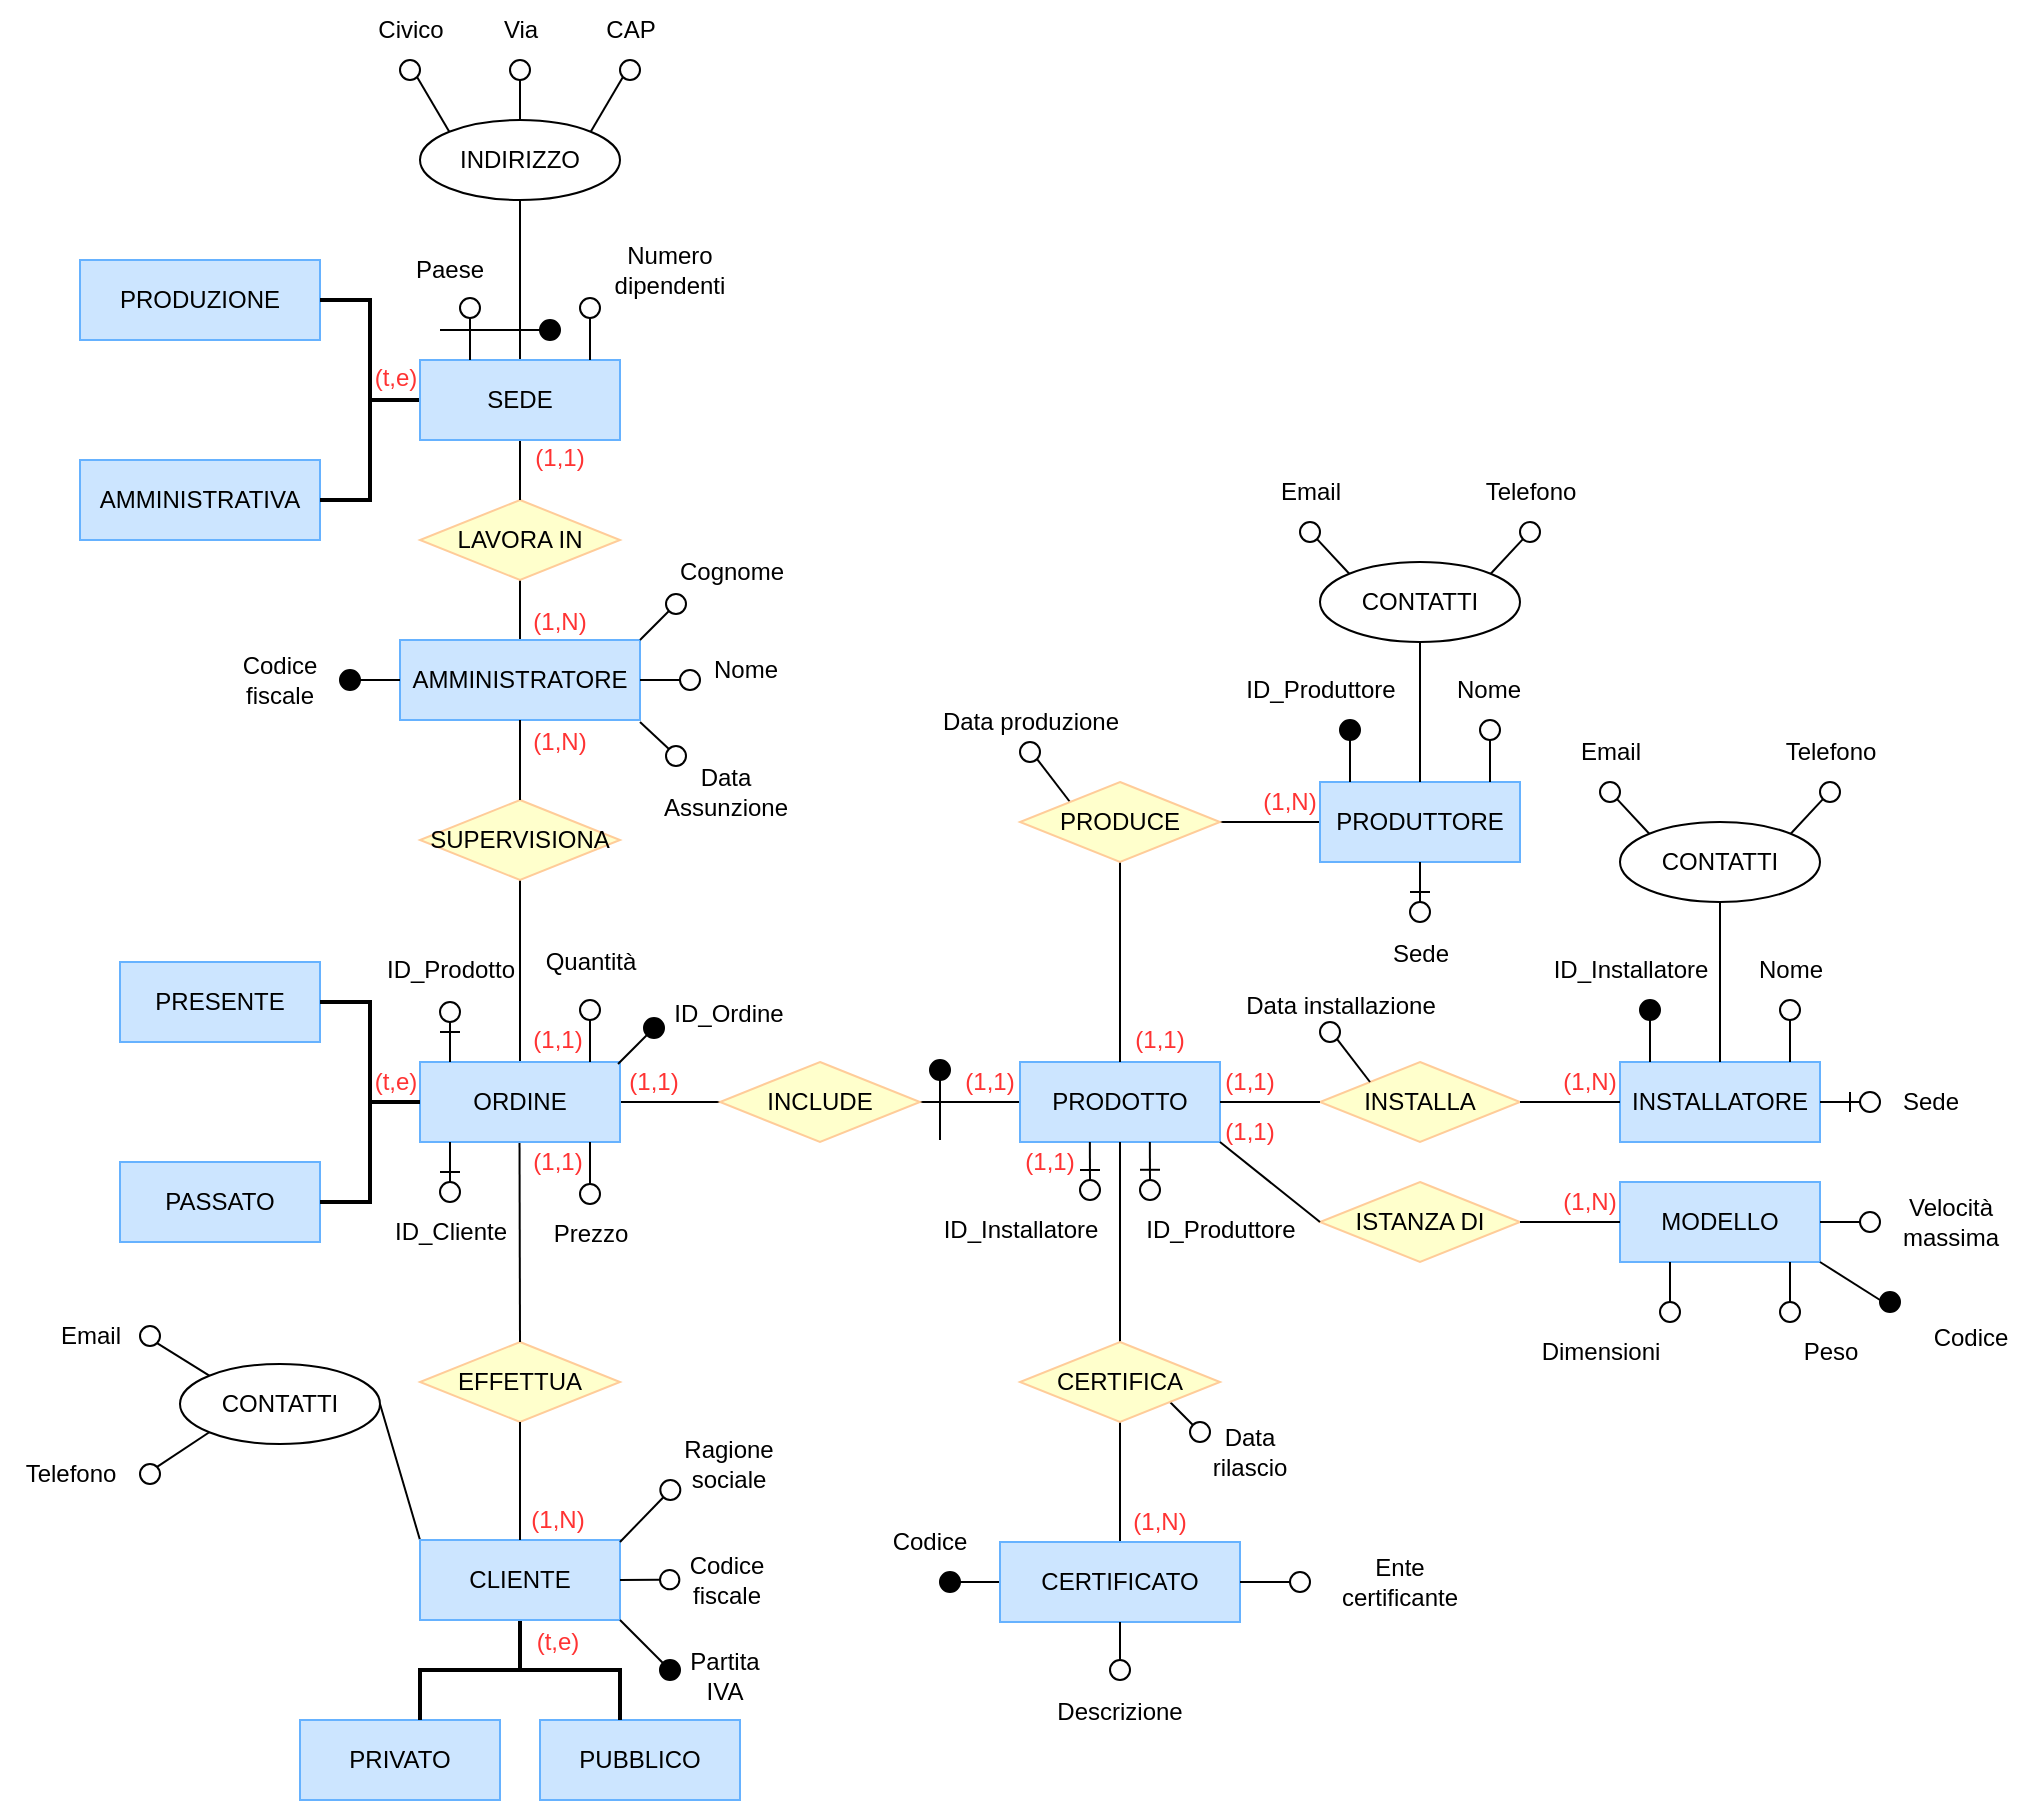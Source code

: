 <mxfile version="27.0.5">
  <diagram id="R2lEEEUBdFMjLlhIrx00" name="Page-1">
    <mxGraphModel dx="1154" dy="2064" grid="1" gridSize="10" guides="1" tooltips="1" connect="1" arrows="1" fold="1" page="1" pageScale="1" pageWidth="850" pageHeight="1100" math="0" shadow="0" extFonts="Permanent Marker^https://fonts.googleapis.com/css?family=Permanent+Marker">
      <root>
        <mxCell id="0" />
        <mxCell id="1" parent="0" />
        <mxCell id="7XXOSQZK6qwNxTWS5K_k-303" value="" style="endArrow=none;html=1;rounded=0;exitX=0.5;exitY=0;exitDx=0;exitDy=0;entryX=0.5;entryY=1;entryDx=0;entryDy=0;" parent="1" source="UwblouMOyiDkr8bH_ak6-29" target="7XXOSQZK6qwNxTWS5K_k-304" edge="1">
          <mxGeometry width="50" height="50" relative="1" as="geometry">
            <mxPoint x="390" y="-720" as="sourcePoint" />
            <mxPoint x="430" y="-740" as="targetPoint" />
          </mxGeometry>
        </mxCell>
        <mxCell id="7XXOSQZK6qwNxTWS5K_k-85" value="" style="endArrow=none;html=1;rounded=0;exitX=1;exitY=0.5;exitDx=0;exitDy=0;entryX=0;entryY=0;entryDx=0;entryDy=0;" parent="1" source="7XXOSQZK6qwNxTWS5K_k-19" target="UwblouMOyiDkr8bH_ak6-35" edge="1">
          <mxGeometry width="50" height="50" relative="1" as="geometry">
            <mxPoint x="270" y="-253" as="sourcePoint" />
            <mxPoint x="320" y="-303" as="targetPoint" />
          </mxGeometry>
        </mxCell>
        <mxCell id="aQ_ZKmQUKkbkAHQcGJw4-36" value="" style="endArrow=none;html=1;rounded=0;exitX=0.5;exitY=0;exitDx=0;exitDy=0;entryX=0.5;entryY=1;entryDx=0;entryDy=0;" parent="1" source="UwblouMOyiDkr8bH_ak6-30" target="aQ_ZKmQUKkbkAHQcGJw4-18" edge="1">
          <mxGeometry width="50" height="50" relative="1" as="geometry">
            <mxPoint x="430" y="-900" as="sourcePoint" />
            <mxPoint x="480" y="-950" as="targetPoint" />
          </mxGeometry>
        </mxCell>
        <mxCell id="aQ_ZKmQUKkbkAHQcGJw4-13" value="PRODUZIONE" style="rounded=0;whiteSpace=wrap;html=1;fillColor=#CCE5FF;strokeColor=#66B2FF;container=0;" parent="1" vertex="1">
          <mxGeometry x="150" y="-910" width="120" height="40" as="geometry" />
        </mxCell>
        <mxCell id="aQ_ZKmQUKkbkAHQcGJw4-14" value="AMMINISTRATIVA" style="rounded=0;whiteSpace=wrap;html=1;fillColor=#CCE5FF;strokeColor=#66B2FF;container=0;" parent="1" vertex="1">
          <mxGeometry x="150" y="-810" width="120" height="40" as="geometry" />
        </mxCell>
        <mxCell id="aQ_ZKmQUKkbkAHQcGJw4-15" value="" style="strokeWidth=2;html=1;shape=mxgraph.flowchart.annotation_2;align=left;labelPosition=right;pointerEvents=1;rotation=-180;container=0;" parent="1" vertex="1">
          <mxGeometry x="270" y="-890" width="50" height="100" as="geometry" />
        </mxCell>
        <mxCell id="7XXOSQZK6qwNxTWS5K_k-304" value="LAVORA IN" style="rhombus;whiteSpace=wrap;html=1;fillColor=#FFFFCC;strokeColor=#FFCC99;container=0;" parent="1" vertex="1">
          <mxGeometry x="320" y="-790" width="100" height="40" as="geometry" />
        </mxCell>
        <mxCell id="7XXOSQZK6qwNxTWS5K_k-305" value="" style="endArrow=none;html=1;rounded=0;exitX=0.5;exitY=0;exitDx=0;exitDy=0;entryX=0.5;entryY=1;entryDx=0;entryDy=0;" parent="1" source="7XXOSQZK6qwNxTWS5K_k-304" target="UwblouMOyiDkr8bH_ak6-30" edge="1">
          <mxGeometry width="50" height="50" relative="1" as="geometry">
            <mxPoint x="380" y="-710" as="sourcePoint" />
            <mxPoint x="380" y="-740" as="targetPoint" />
          </mxGeometry>
        </mxCell>
        <mxCell id="aQ_ZKmQUKkbkAHQcGJw4-27" value="Civico" style="text;html=1;align=center;verticalAlign=middle;resizable=0;points=[];autosize=1;strokeColor=none;fillColor=none;container=0;" parent="1" vertex="1">
          <mxGeometry x="285" y="-1040" width="60" height="30" as="geometry" />
        </mxCell>
        <mxCell id="aQ_ZKmQUKkbkAHQcGJw4-18" value="INDIRIZZO" style="ellipse;whiteSpace=wrap;html=1;fillColor=default;container=0;" parent="1" vertex="1">
          <mxGeometry x="320" y="-980" width="100" height="40" as="geometry" />
        </mxCell>
        <mxCell id="aQ_ZKmQUKkbkAHQcGJw4-19" value="" style="ellipse;whiteSpace=wrap;html=1;aspect=fixed;fillColor=none;strokeColor=default;direction=south;container=0;" parent="1" vertex="1">
          <mxGeometry x="365" y="-1010" width="10" height="10" as="geometry" />
        </mxCell>
        <mxCell id="aQ_ZKmQUKkbkAHQcGJw4-20" value="" style="endArrow=none;html=1;rounded=0;entryX=0.5;entryY=0;entryDx=0;entryDy=0;exitX=1;exitY=0.5;exitDx=0;exitDy=0;" parent="1" source="aQ_ZKmQUKkbkAHQcGJw4-19" target="aQ_ZKmQUKkbkAHQcGJw4-18" edge="1">
          <mxGeometry width="50" height="50" relative="1" as="geometry">
            <mxPoint x="395" y="-989" as="sourcePoint" />
            <mxPoint x="325" y="-969" as="targetPoint" />
          </mxGeometry>
        </mxCell>
        <mxCell id="aQ_ZKmQUKkbkAHQcGJw4-21" value="" style="endArrow=none;html=1;rounded=0;entryX=1;entryY=0;entryDx=0;entryDy=0;exitX=1;exitY=1;exitDx=0;exitDy=0;" parent="1" source="aQ_ZKmQUKkbkAHQcGJw4-22" target="aQ_ZKmQUKkbkAHQcGJw4-18" edge="1">
          <mxGeometry width="50" height="50" relative="1" as="geometry">
            <mxPoint x="365" y="-1000" as="sourcePoint" />
            <mxPoint x="365" y="-980" as="targetPoint" />
          </mxGeometry>
        </mxCell>
        <mxCell id="aQ_ZKmQUKkbkAHQcGJw4-22" value="" style="ellipse;whiteSpace=wrap;html=1;aspect=fixed;fillColor=none;strokeColor=default;direction=south;container=0;" parent="1" vertex="1">
          <mxGeometry x="420" y="-1010" width="10" height="10" as="geometry" />
        </mxCell>
        <mxCell id="aQ_ZKmQUKkbkAHQcGJw4-23" value="" style="ellipse;whiteSpace=wrap;html=1;aspect=fixed;fillColor=none;strokeColor=default;direction=south;container=0;" parent="1" vertex="1">
          <mxGeometry x="310" y="-1010" width="10" height="10" as="geometry" />
        </mxCell>
        <mxCell id="aQ_ZKmQUKkbkAHQcGJw4-24" value="" style="endArrow=none;html=1;rounded=0;entryX=0;entryY=0;entryDx=0;entryDy=0;exitX=1;exitY=0;exitDx=0;exitDy=0;" parent="1" source="aQ_ZKmQUKkbkAHQcGJw4-23" target="aQ_ZKmQUKkbkAHQcGJw4-18" edge="1">
          <mxGeometry width="50" height="50" relative="1" as="geometry">
            <mxPoint x="405" y="-979" as="sourcePoint" />
            <mxPoint x="335" y="-959" as="targetPoint" />
            <Array as="points" />
          </mxGeometry>
        </mxCell>
        <mxCell id="aQ_ZKmQUKkbkAHQcGJw4-25" value="Via" style="text;html=1;align=center;verticalAlign=middle;resizable=0;points=[];autosize=1;strokeColor=none;fillColor=none;container=0;" parent="1" vertex="1">
          <mxGeometry x="350" y="-1040" width="40" height="30" as="geometry" />
        </mxCell>
        <mxCell id="aQ_ZKmQUKkbkAHQcGJw4-26" value="CAP" style="text;html=1;align=center;verticalAlign=middle;resizable=0;points=[];autosize=1;strokeColor=none;fillColor=none;container=0;" parent="1" vertex="1">
          <mxGeometry x="400" y="-1040" width="50" height="30" as="geometry" />
        </mxCell>
        <mxCell id="UwblouMOyiDkr8bH_ak6-30" value="SEDE" style="rounded=0;whiteSpace=wrap;html=1;fillColor=#CCE5FF;strokeColor=#66B2FF;container=0;" parent="1" vertex="1">
          <mxGeometry x="320" y="-860" width="100" height="40" as="geometry" />
        </mxCell>
        <mxCell id="aQ_ZKmQUKkbkAHQcGJw4-38" value="" style="ellipse;whiteSpace=wrap;html=1;aspect=fixed;fillColor=none;strokeColor=default;container=0;" parent="1" vertex="1">
          <mxGeometry x="400" y="-891" width="10" height="10" as="geometry" />
        </mxCell>
        <mxCell id="aQ_ZKmQUKkbkAHQcGJw4-39" value="" style="endArrow=none;html=1;rounded=0;entryX=0.5;entryY=1;entryDx=0;entryDy=0;" parent="1" target="aQ_ZKmQUKkbkAHQcGJw4-38" edge="1">
          <mxGeometry width="50" height="50" relative="1" as="geometry">
            <mxPoint x="405" y="-860" as="sourcePoint" />
            <mxPoint x="475" y="-880" as="targetPoint" />
          </mxGeometry>
        </mxCell>
        <mxCell id="aQ_ZKmQUKkbkAHQcGJw4-40" value="Numero&lt;div&gt;dipendenti&lt;/div&gt;" style="text;html=1;align=center;verticalAlign=middle;whiteSpace=wrap;rounded=0;container=0;" parent="1" vertex="1">
          <mxGeometry x="414.84" y="-920" width="60" height="30" as="geometry" />
        </mxCell>
        <mxCell id="7XXOSQZK6qwNxTWS5K_k-191" value="" style="endArrow=none;html=1;rounded=0;entryX=1;entryY=0.5;entryDx=0;entryDy=0;exitX=0;exitY=0.5;exitDx=0;exitDy=0;" parent="1" source="7XXOSQZK6qwNxTWS5K_k-190" target="UwblouMOyiDkr8bH_ak6-31" edge="1">
          <mxGeometry width="50" height="50" relative="1" as="geometry">
            <mxPoint x="470" y="-479" as="sourcePoint" />
            <mxPoint x="520" y="-529" as="targetPoint" />
          </mxGeometry>
        </mxCell>
        <mxCell id="7XXOSQZK6qwNxTWS5K_k-192" value="" style="endArrow=none;html=1;rounded=0;entryX=1;entryY=0.5;entryDx=0;entryDy=0;exitX=0;exitY=0.5;exitDx=0;exitDy=0;" parent="1" source="UwblouMOyiDkr8bH_ak6-16" target="7XXOSQZK6qwNxTWS5K_k-190" edge="1">
          <mxGeometry width="50" height="50" relative="1" as="geometry">
            <mxPoint x="630" y="-469.42" as="sourcePoint" />
            <mxPoint x="585" y="-469.42" as="targetPoint" />
          </mxGeometry>
        </mxCell>
        <mxCell id="UwblouMOyiDkr8bH_ak6-16" value="PRODOTTO" style="rounded=0;whiteSpace=wrap;html=1;fillColor=#CCE5FF;strokeColor=#66B2FF;container=0;" parent="1" vertex="1">
          <mxGeometry x="620" y="-509" width="100" height="40" as="geometry" />
        </mxCell>
        <mxCell id="UwblouMOyiDkr8bH_ak6-29" value="AMMINISTRATORE" style="rounded=0;whiteSpace=wrap;html=1;fillColor=#CCE5FF;strokeColor=#66B2FF;container=0;" parent="1" vertex="1">
          <mxGeometry x="310" y="-720" width="120" height="40" as="geometry" />
        </mxCell>
        <mxCell id="UwblouMOyiDkr8bH_ak6-33" value="INSTALLATORE" style="rounded=0;whiteSpace=wrap;html=1;fillColor=#CCE5FF;strokeColor=#66B2FF;container=0;" parent="1" vertex="1">
          <mxGeometry x="920" y="-509" width="100" height="40" as="geometry" />
        </mxCell>
        <mxCell id="7XXOSQZK6qwNxTWS5K_k-190" value="INCLUDE" style="rhombus;whiteSpace=wrap;html=1;fillColor=#FFFFCC;strokeColor=#FFCC99;container=0;" parent="1" vertex="1">
          <mxGeometry x="470" y="-509" width="100" height="40" as="geometry" />
        </mxCell>
        <mxCell id="7XXOSQZK6qwNxTWS5K_k-214" value="Quantità" style="text;html=1;align=center;verticalAlign=middle;resizable=0;points=[];autosize=1;strokeColor=none;fillColor=none;container=0;" parent="1" vertex="1">
          <mxGeometry x="370" y="-574" width="70" height="30" as="geometry" />
        </mxCell>
        <mxCell id="7XXOSQZK6qwNxTWS5K_k-223" value="ID_Ordine" style="text;html=1;align=center;verticalAlign=middle;resizable=0;points=[];autosize=1;strokeColor=none;fillColor=none;container=0;" parent="1" vertex="1">
          <mxGeometry x="434" y="-548" width="80" height="30" as="geometry" />
        </mxCell>
        <mxCell id="7XXOSQZK6qwNxTWS5K_k-245" value="Dimensioni" style="text;html=1;align=center;verticalAlign=middle;resizable=0;points=[];autosize=1;strokeColor=none;fillColor=none;container=0;" parent="1" vertex="1">
          <mxGeometry x="870" y="-379" width="80" height="30" as="geometry" />
        </mxCell>
        <mxCell id="7XXOSQZK6qwNxTWS5K_k-249" value="Peso" style="text;html=1;align=center;verticalAlign=middle;resizable=0;points=[];autosize=1;strokeColor=none;fillColor=none;container=0;" parent="1" vertex="1">
          <mxGeometry x="1000" y="-379" width="50" height="30" as="geometry" />
        </mxCell>
        <mxCell id="7XXOSQZK6qwNxTWS5K_k-258" value="ID_Installatore" style="text;html=1;align=center;verticalAlign=middle;resizable=0;points=[];autosize=1;strokeColor=none;fillColor=none;container=0;" parent="1" vertex="1">
          <mxGeometry x="570" y="-440" width="100" height="30" as="geometry" />
        </mxCell>
        <mxCell id="7XXOSQZK6qwNxTWS5K_k-261" value="ID_Produttore" style="text;html=1;align=center;verticalAlign=middle;resizable=0;points=[];autosize=1;strokeColor=none;fillColor=none;container=0;" parent="1" vertex="1">
          <mxGeometry x="670" y="-440" width="100" height="30" as="geometry" />
        </mxCell>
        <mxCell id="7XXOSQZK6qwNxTWS5K_k-12" value="EFFETTUA" style="rhombus;whiteSpace=wrap;html=1;fillColor=#FFFFCC;strokeColor=#FFCC99;container=0;" parent="1" vertex="1">
          <mxGeometry x="320" y="-369" width="100" height="40" as="geometry" />
        </mxCell>
        <mxCell id="7XXOSQZK6qwNxTWS5K_k-265" value="" style="endArrow=none;html=1;rounded=0;entryX=0.5;entryY=1;entryDx=0;entryDy=0;exitX=0.5;exitY=0;exitDx=0;exitDy=0;" parent="1" source="7XXOSQZK6qwNxTWS5K_k-266" target="UwblouMOyiDkr8bH_ak6-16" edge="1">
          <mxGeometry width="50" height="50" relative="1" as="geometry">
            <mxPoint x="670" y="-378" as="sourcePoint" />
            <mxPoint x="520" y="-434" as="targetPoint" />
          </mxGeometry>
        </mxCell>
        <mxCell id="7XXOSQZK6qwNxTWS5K_k-269" value="" style="endArrow=none;html=1;rounded=0;entryX=0.5;entryY=0;entryDx=0;entryDy=0;exitX=0.5;exitY=1;exitDx=0;exitDy=0;" parent="1" source="7XXOSQZK6qwNxTWS5K_k-266" target="UwblouMOyiDkr8bH_ak6-34" edge="1">
          <mxGeometry width="50" height="50" relative="1" as="geometry">
            <mxPoint x="680" y="-359" as="sourcePoint" />
            <mxPoint x="680" y="-459" as="targetPoint" />
          </mxGeometry>
        </mxCell>
        <mxCell id="7XXOSQZK6qwNxTWS5K_k-274" value="" style="endArrow=none;html=1;rounded=0;exitX=0.5;exitY=0;exitDx=0;exitDy=0;" parent="1" source="UwblouMOyiDkr8bH_ak6-16" edge="1">
          <mxGeometry width="50" height="50" relative="1" as="geometry">
            <mxPoint x="710" y="-549" as="sourcePoint" />
            <mxPoint x="670" y="-609" as="targetPoint" />
          </mxGeometry>
        </mxCell>
        <mxCell id="7XXOSQZK6qwNxTWS5K_k-276" value="INSTALLA" style="rhombus;whiteSpace=wrap;html=1;fillColor=#FFFFCC;strokeColor=#FFCC99;container=0;" parent="1" vertex="1">
          <mxGeometry x="770" y="-509" width="100" height="40" as="geometry" />
        </mxCell>
        <mxCell id="7XXOSQZK6qwNxTWS5K_k-279" value="" style="endArrow=none;html=1;rounded=0;exitX=1;exitY=0.5;exitDx=0;exitDy=0;entryX=0;entryY=0.5;entryDx=0;entryDy=0;" parent="1" source="7XXOSQZK6qwNxTWS5K_k-276" target="UwblouMOyiDkr8bH_ak6-33" edge="1">
          <mxGeometry width="50" height="50" relative="1" as="geometry">
            <mxPoint x="850" y="-559" as="sourcePoint" />
            <mxPoint x="900" y="-609" as="targetPoint" />
          </mxGeometry>
        </mxCell>
        <mxCell id="7XXOSQZK6qwNxTWS5K_k-280" value="" style="endArrow=none;html=1;rounded=0;entryX=1;entryY=0.5;entryDx=0;entryDy=0;exitX=0;exitY=0.5;exitDx=0;exitDy=0;" parent="1" source="7XXOSQZK6qwNxTWS5K_k-276" target="UwblouMOyiDkr8bH_ak6-16" edge="1">
          <mxGeometry width="50" height="50" relative="1" as="geometry">
            <mxPoint x="850" y="-544" as="sourcePoint" />
            <mxPoint x="720" y="-474" as="targetPoint" />
          </mxGeometry>
        </mxCell>
        <mxCell id="7XXOSQZK6qwNxTWS5K_k-282" value="" style="endArrow=none;html=1;rounded=0;exitX=0;exitY=0.5;exitDx=0;exitDy=0;entryX=1;entryY=0.5;entryDx=0;entryDy=0;" parent="1" target="7XXOSQZK6qwNxTWS5K_k-275" edge="1">
          <mxGeometry width="50" height="50" relative="1" as="geometry">
            <mxPoint x="770.0" y="-629" as="sourcePoint" />
            <mxPoint x="730" y="-669" as="targetPoint" />
          </mxGeometry>
        </mxCell>
        <mxCell id="UwblouMOyiDkr8bH_ak6-32" value="PRODUTTORE" style="rounded=0;whiteSpace=wrap;html=1;fillColor=#CCE5FF;strokeColor=#66B2FF;container=0;" parent="1" vertex="1">
          <mxGeometry x="770" y="-649" width="100" height="40" as="geometry" />
        </mxCell>
        <mxCell id="7XXOSQZK6qwNxTWS5K_k-113" value="ID_Produttore" style="text;html=1;align=center;verticalAlign=middle;resizable=0;points=[];autosize=1;strokeColor=none;fillColor=none;container=0;" parent="1" vertex="1">
          <mxGeometry x="720" y="-710" width="100" height="30" as="geometry" />
        </mxCell>
        <mxCell id="7XXOSQZK6qwNxTWS5K_k-114" value="Nome" style="text;html=1;align=center;verticalAlign=middle;resizable=0;points=[];autosize=1;strokeColor=none;fillColor=none;container=0;" parent="1" vertex="1">
          <mxGeometry x="824" y="-710" width="60" height="30" as="geometry" />
        </mxCell>
        <mxCell id="7XXOSQZK6qwNxTWS5K_k-118" value="Sede" style="text;html=1;align=center;verticalAlign=middle;resizable=0;points=[];autosize=1;strokeColor=none;fillColor=none;container=0;" parent="1" vertex="1">
          <mxGeometry x="795" y="-578" width="50" height="30" as="geometry" />
        </mxCell>
        <mxCell id="7XXOSQZK6qwNxTWS5K_k-287" value="" style="endArrow=none;html=1;rounded=0;exitX=0.5;exitY=0;exitDx=0;exitDy=0;entryX=0.5;entryY=1;entryDx=0;entryDy=0;" parent="1" source="UwblouMOyiDkr8bH_ak6-32" target="7XXOSQZK6qwNxTWS5K_k-106" edge="1">
          <mxGeometry width="50" height="50" relative="1" as="geometry">
            <mxPoint x="830" y="-699" as="sourcePoint" />
            <mxPoint x="880" y="-749" as="targetPoint" />
          </mxGeometry>
        </mxCell>
        <mxCell id="7XXOSQZK6qwNxTWS5K_k-300" value="" style="endArrow=none;html=1;rounded=0;exitX=0.5;exitY=0;exitDx=0;exitDy=0;entryX=0.5;entryY=1;entryDx=0;entryDy=0;" parent="1" source="UwblouMOyiDkr8bH_ak6-31" target="7XXOSQZK6qwNxTWS5K_k-298" edge="1">
          <mxGeometry width="50" height="50" relative="1" as="geometry">
            <mxPoint x="472.19" y="-544" as="sourcePoint" />
            <mxPoint x="472.19" y="-644" as="targetPoint" />
          </mxGeometry>
        </mxCell>
        <mxCell id="7XXOSQZK6qwNxTWS5K_k-298" value="SUPERVISIONA" style="rhombus;whiteSpace=wrap;html=1;fillColor=#FFFFCC;strokeColor=#FFCC99;container=0;" parent="1" vertex="1">
          <mxGeometry x="320" y="-640" width="100" height="40" as="geometry" />
        </mxCell>
        <mxCell id="7XXOSQZK6qwNxTWS5K_k-306" value="" style="endArrow=none;html=1;rounded=0;entryX=0.5;entryY=1;entryDx=0;entryDy=0;exitX=0.5;exitY=0;exitDx=0;exitDy=0;" parent="1" source="7XXOSQZK6qwNxTWS5K_k-298" target="UwblouMOyiDkr8bH_ak6-29" edge="1">
          <mxGeometry width="50" height="50" relative="1" as="geometry">
            <mxPoint x="420" y="-669" as="sourcePoint" />
            <mxPoint x="470" y="-719" as="targetPoint" />
          </mxGeometry>
        </mxCell>
        <mxCell id="7XXOSQZK6qwNxTWS5K_k-334" value="Nome" style="text;html=1;align=center;verticalAlign=middle;whiteSpace=wrap;rounded=0;container=0;" parent="1" vertex="1">
          <mxGeometry x="453" y="-720" width="60" height="30" as="geometry" />
        </mxCell>
        <mxCell id="7XXOSQZK6qwNxTWS5K_k-339" value="Cognome" style="text;html=1;align=center;verticalAlign=middle;whiteSpace=wrap;rounded=0;container=0;" parent="1" vertex="1">
          <mxGeometry x="446" y="-769" width="60" height="30" as="geometry" />
        </mxCell>
        <mxCell id="7XXOSQZK6qwNxTWS5K_k-348" value="Data&lt;div&gt;Assunzione&lt;/div&gt;" style="text;html=1;align=center;verticalAlign=middle;whiteSpace=wrap;rounded=0;container=0;" parent="1" vertex="1">
          <mxGeometry x="443" y="-659" width="60" height="30" as="geometry" />
        </mxCell>
        <mxCell id="RqE4ah5e5TYI5g8GySyb-1" value="PRIVATO" style="rounded=0;whiteSpace=wrap;html=1;fillColor=#CCE5FF;strokeColor=#66B2FF;container=0;" parent="1" vertex="1">
          <mxGeometry x="260" y="-180" width="100" height="40" as="geometry" />
        </mxCell>
        <mxCell id="RqE4ah5e5TYI5g8GySyb-2" value="PUBBLICO" style="rounded=0;whiteSpace=wrap;html=1;fillColor=#CCE5FF;strokeColor=#66B2FF;container=0;" parent="1" vertex="1">
          <mxGeometry x="380" y="-180" width="100" height="40" as="geometry" />
        </mxCell>
        <mxCell id="RqE4ah5e5TYI5g8GySyb-3" value="" style="strokeWidth=2;html=1;shape=mxgraph.flowchart.annotation_2;align=left;labelPosition=right;pointerEvents=1;rotation=90;container=0;" parent="1" vertex="1">
          <mxGeometry x="345" y="-255" width="50" height="100" as="geometry" />
        </mxCell>
        <mxCell id="7XXOSQZK6qwNxTWS5K_k-50" value="Ragione&lt;br&gt;sociale" style="text;html=1;align=center;verticalAlign=middle;resizable=0;points=[];autosize=1;strokeColor=none;fillColor=none;container=0;" parent="1" vertex="1">
          <mxGeometry x="439" y="-328" width="70" height="40" as="geometry" />
        </mxCell>
        <mxCell id="7XXOSQZK6qwNxTWS5K_k-63" value="Codice&lt;br&gt;fiscale" style="text;html=1;align=center;verticalAlign=middle;resizable=0;points=[];autosize=1;strokeColor=none;fillColor=none;container=0;" parent="1" vertex="1">
          <mxGeometry x="443" y="-270.16" width="60" height="40" as="geometry" />
        </mxCell>
        <mxCell id="UwblouMOyiDkr8bH_ak6-35" value="CLIENTE" style="rounded=0;whiteSpace=wrap;html=1;fillColor=#CCE5FF;strokeColor=#66B2FF;container=0;" parent="1" vertex="1">
          <mxGeometry x="320" y="-270" width="100" height="40" as="geometry" />
        </mxCell>
        <mxCell id="7XXOSQZK6qwNxTWS5K_k-52" value="" style="ellipse;whiteSpace=wrap;html=1;aspect=fixed;fillColor=#000000;strokeColor=default;container=0;" parent="1" vertex="1">
          <mxGeometry x="440" y="-210" width="10" height="10" as="geometry" />
        </mxCell>
        <mxCell id="7XXOSQZK6qwNxTWS5K_k-53" value="" style="endArrow=none;html=1;rounded=0;entryX=0;entryY=0;entryDx=0;entryDy=0;exitX=1;exitY=1;exitDx=0;exitDy=0;" parent="1" source="UwblouMOyiDkr8bH_ak6-35" target="7XXOSQZK6qwNxTWS5K_k-52" edge="1">
          <mxGeometry width="50" height="50" relative="1" as="geometry">
            <mxPoint x="405" y="-269" as="sourcePoint" />
            <mxPoint x="475" y="-289" as="targetPoint" />
          </mxGeometry>
        </mxCell>
        <mxCell id="7XXOSQZK6qwNxTWS5K_k-54" value="Partita&lt;br&gt;IVA" style="text;html=1;align=center;verticalAlign=middle;resizable=0;points=[];autosize=1;strokeColor=none;fillColor=none;container=0;" parent="1" vertex="1">
          <mxGeometry x="442" y="-222" width="60" height="40" as="geometry" />
        </mxCell>
        <mxCell id="7XXOSQZK6qwNxTWS5K_k-61" value="" style="ellipse;whiteSpace=wrap;html=1;aspect=fixed;fillColor=#FFFFFF;strokeColor=default;rotation=-180;container=0;" parent="1" vertex="1">
          <mxGeometry x="440.0" y="-254.995" width="9.677" height="9.677" as="geometry" />
        </mxCell>
        <mxCell id="RqE4ah5e5TYI5g8GySyb-10" value="" style="endArrow=none;html=1;rounded=0;exitX=1;exitY=0.5;exitDx=0;exitDy=0;entryX=1;entryY=0.5;entryDx=0;entryDy=0;" parent="1" edge="1" target="7XXOSQZK6qwNxTWS5K_k-61" source="UwblouMOyiDkr8bH_ak6-35">
          <mxGeometry width="50" height="50" relative="1" as="geometry">
            <mxPoint x="420" y="-259.91" as="sourcePoint" />
            <mxPoint x="440" y="-259.91" as="targetPoint" />
          </mxGeometry>
        </mxCell>
        <mxCell id="aQ_ZKmQUKkbkAHQcGJw4-42" value="" style="endArrow=none;html=1;rounded=0;entryX=1;entryY=0.5;entryDx=0;entryDy=0;exitX=0;exitY=0.5;exitDx=0;exitDy=0;" parent="1" source="UwblouMOyiDkr8bH_ak6-34" edge="1">
          <mxGeometry width="50" height="50" relative="1" as="geometry">
            <mxPoint x="545" y="-224" as="sourcePoint" />
            <mxPoint x="590" y="-249" as="targetPoint" />
          </mxGeometry>
        </mxCell>
        <mxCell id="7XXOSQZK6qwNxTWS5K_k-6" value="Data&lt;div&gt;rilascio&lt;/div&gt;" style="text;html=1;align=center;verticalAlign=middle;whiteSpace=wrap;rounded=0;container=0;" parent="1" vertex="1">
          <mxGeometry x="705" y="-329" width="60" height="30" as="geometry" />
        </mxCell>
        <mxCell id="aQ_ZKmQUKkbkAHQcGJw4-48" value="" style="ellipse;whiteSpace=wrap;html=1;aspect=fixed;fillColor=none;strokeColor=default;container=0;" parent="1" vertex="1">
          <mxGeometry x="705" y="-329" width="10" height="10" as="geometry" />
        </mxCell>
        <mxCell id="aQ_ZKmQUKkbkAHQcGJw4-47" value="" style="endArrow=none;html=1;rounded=0;entryX=0;entryY=0;entryDx=0;entryDy=0;exitX=1;exitY=1;exitDx=0;exitDy=0;" parent="1" source="7XXOSQZK6qwNxTWS5K_k-266" target="aQ_ZKmQUKkbkAHQcGJw4-48" edge="1">
          <mxGeometry width="50" height="50" relative="1" as="geometry">
            <mxPoint x="695" y="-339" as="sourcePoint" />
            <mxPoint x="765" y="-359" as="targetPoint" />
          </mxGeometry>
        </mxCell>
        <mxCell id="7XXOSQZK6qwNxTWS5K_k-266" value="CERTIFICA" style="rhombus;whiteSpace=wrap;html=1;fillColor=#FFFFCC;strokeColor=#FFCC99;container=0;" parent="1" vertex="1">
          <mxGeometry x="620" y="-369" width="100" height="40" as="geometry" />
        </mxCell>
        <mxCell id="RqE4ah5e5TYI5g8GySyb-15" value="MODELLO" style="rounded=0;whiteSpace=wrap;html=1;fillColor=#CCE5FF;strokeColor=#66B2FF;container=0;" parent="1" vertex="1">
          <mxGeometry x="920" y="-449" width="100" height="40" as="geometry" />
        </mxCell>
        <mxCell id="RqE4ah5e5TYI5g8GySyb-16" value="ISTANZA DI" style="rhombus;whiteSpace=wrap;html=1;fillColor=#FFFFCC;strokeColor=#FFCC99;container=0;" parent="1" vertex="1">
          <mxGeometry x="770" y="-449" width="100" height="40" as="geometry" />
        </mxCell>
        <mxCell id="RqE4ah5e5TYI5g8GySyb-17" value="" style="endArrow=none;html=1;rounded=0;entryX=1;entryY=1;entryDx=0;entryDy=0;exitX=0;exitY=0.5;exitDx=0;exitDy=0;" parent="1" source="RqE4ah5e5TYI5g8GySyb-16" target="UwblouMOyiDkr8bH_ak6-16" edge="1">
          <mxGeometry width="50" height="50" relative="1" as="geometry">
            <mxPoint x="780" y="-379" as="sourcePoint" />
            <mxPoint x="830" y="-429" as="targetPoint" />
          </mxGeometry>
        </mxCell>
        <mxCell id="RqE4ah5e5TYI5g8GySyb-18" value="" style="endArrow=none;html=1;rounded=0;exitX=1;exitY=0.5;exitDx=0;exitDy=0;entryX=0;entryY=0.5;entryDx=0;entryDy=0;" parent="1" source="RqE4ah5e5TYI5g8GySyb-16" target="RqE4ah5e5TYI5g8GySyb-15" edge="1">
          <mxGeometry width="50" height="50" relative="1" as="geometry">
            <mxPoint x="930" y="-439" as="sourcePoint" />
            <mxPoint x="980" y="-489" as="targetPoint" />
          </mxGeometry>
        </mxCell>
        <mxCell id="7XXOSQZK6qwNxTWS5K_k-243" value="" style="ellipse;whiteSpace=wrap;html=1;aspect=fixed;fillColor=#FFFFFF;strokeColor=default;rotation=-180;container=0;" parent="1" vertex="1">
          <mxGeometry x="1000" y="-389" width="10" height="10" as="geometry" />
        </mxCell>
        <mxCell id="7XXOSQZK6qwNxTWS5K_k-244" value="" style="endArrow=none;html=1;rounded=0;entryX=0.5;entryY=1;entryDx=0;entryDy=0;" parent="1" edge="1">
          <mxGeometry width="50" height="50" relative="1" as="geometry">
            <mxPoint x="1005" y="-409" as="sourcePoint" />
            <mxPoint x="1005" y="-389" as="targetPoint" />
          </mxGeometry>
        </mxCell>
        <mxCell id="RqE4ah5e5TYI5g8GySyb-23" value="" style="endArrow=none;html=1;rounded=0;entryX=1;entryY=0.5;entryDx=0;entryDy=0;exitX=1;exitY=0.5;exitDx=0;exitDy=0;" parent="1" source="RqE4ah5e5TYI5g8GySyb-15" target="RqE4ah5e5TYI5g8GySyb-24" edge="1">
          <mxGeometry width="50" height="50" relative="1" as="geometry">
            <mxPoint x="1055" y="-439" as="sourcePoint" />
            <mxPoint x="1055" y="-419" as="targetPoint" />
          </mxGeometry>
        </mxCell>
        <mxCell id="RqE4ah5e5TYI5g8GySyb-24" value="" style="ellipse;whiteSpace=wrap;html=1;aspect=fixed;fillColor=#FFFFFF;strokeColor=default;rotation=-180;container=0;" parent="1" vertex="1">
          <mxGeometry x="1040" y="-434" width="10" height="10" as="geometry" />
        </mxCell>
        <mxCell id="RqE4ah5e5TYI5g8GySyb-25" value="Velocità&lt;div&gt;massima&lt;/div&gt;" style="text;html=1;align=center;verticalAlign=middle;resizable=0;points=[];autosize=1;strokeColor=none;fillColor=none;container=0;" parent="1" vertex="1">
          <mxGeometry x="1050" y="-449" width="70" height="40" as="geometry" />
        </mxCell>
        <mxCell id="RqE4ah5e5TYI5g8GySyb-35" value="" style="endArrow=none;html=1;rounded=0;exitX=1;exitY=0.5;exitDx=0;exitDy=0;" parent="1" source="UwblouMOyiDkr8bH_ak6-33" edge="1">
          <mxGeometry width="50" height="50" relative="1" as="geometry">
            <mxPoint x="1030" y="-529" as="sourcePoint" />
            <mxPoint x="1040" y="-489" as="targetPoint" />
          </mxGeometry>
        </mxCell>
        <mxCell id="RqE4ah5e5TYI5g8GySyb-36" value="" style="ellipse;whiteSpace=wrap;html=1;aspect=fixed;fillColor=#FFFFFF;strokeColor=default;container=0;" parent="1" vertex="1">
          <mxGeometry x="1040" y="-494" width="10" height="10" as="geometry" />
        </mxCell>
        <mxCell id="RqE4ah5e5TYI5g8GySyb-37" value="" style="endArrow=none;html=1;rounded=0;exitX=1;exitY=0.5;exitDx=0;exitDy=0;" parent="1" edge="1">
          <mxGeometry width="50" height="50" relative="1" as="geometry">
            <mxPoint x="1035" y="-484" as="sourcePoint" />
            <mxPoint x="1035" y="-494" as="targetPoint" />
          </mxGeometry>
        </mxCell>
        <mxCell id="RqE4ah5e5TYI5g8GySyb-38" value="Sede" style="text;html=1;align=center;verticalAlign=middle;resizable=0;points=[];autosize=1;strokeColor=none;fillColor=none;container=0;" parent="1" vertex="1">
          <mxGeometry x="1050" y="-504" width="50" height="30" as="geometry" />
        </mxCell>
        <mxCell id="RqE4ah5e5TYI5g8GySyb-39" value="Nome" style="text;html=1;align=center;verticalAlign=middle;resizable=0;points=[];autosize=1;strokeColor=none;fillColor=none;container=0;" parent="1" vertex="1">
          <mxGeometry x="975" y="-570" width="60" height="30" as="geometry" />
        </mxCell>
        <mxCell id="RqE4ah5e5TYI5g8GySyb-40" value="ID_Installatore" style="text;html=1;align=center;verticalAlign=middle;resizable=0;points=[];autosize=1;strokeColor=none;fillColor=none;container=0;" parent="1" vertex="1">
          <mxGeometry x="875" y="-570" width="100" height="30" as="geometry" />
        </mxCell>
        <mxCell id="RqE4ah5e5TYI5g8GySyb-41" value="" style="endArrow=none;html=1;rounded=0;entryX=0.5;entryY=1;entryDx=0;entryDy=0;exitX=0.5;exitY=0;exitDx=0;exitDy=0;" parent="1" source="UwblouMOyiDkr8bH_ak6-35" target="7XXOSQZK6qwNxTWS5K_k-12" edge="1">
          <mxGeometry width="50" height="50" relative="1" as="geometry">
            <mxPoint x="350" y="-329" as="sourcePoint" />
            <mxPoint x="400" y="-379" as="targetPoint" />
          </mxGeometry>
        </mxCell>
        <mxCell id="RqE4ah5e5TYI5g8GySyb-42" value="" style="endArrow=none;html=1;rounded=0;entryX=0;entryY=0;entryDx=0;entryDy=0;exitX=1;exitY=0;exitDx=0;exitDy=0;" parent="1" source="RqE4ah5e5TYI5g8GySyb-43" target="7XXOSQZK6qwNxTWS5K_k-275" edge="1">
          <mxGeometry width="50" height="50" relative="1" as="geometry">
            <mxPoint x="690" y="-669" as="sourcePoint" />
            <mxPoint x="650" y="-643" as="targetPoint" />
          </mxGeometry>
        </mxCell>
        <mxCell id="RqE4ah5e5TYI5g8GySyb-43" value="" style="ellipse;whiteSpace=wrap;html=1;aspect=fixed;fillColor=none;strokeColor=default;direction=south;container=0;" parent="1" vertex="1">
          <mxGeometry x="620" y="-669" width="10" height="10" as="geometry" />
        </mxCell>
        <mxCell id="7XXOSQZK6qwNxTWS5K_k-275" value="PRODUCE" style="rhombus;whiteSpace=wrap;html=1;fillColor=#FFFFCC;strokeColor=#FFCC99;container=0;" parent="1" vertex="1">
          <mxGeometry x="620" y="-649" width="100" height="40" as="geometry" />
        </mxCell>
        <mxCell id="RqE4ah5e5TYI5g8GySyb-44" value="Data produzione" style="text;html=1;align=center;verticalAlign=middle;resizable=0;points=[];autosize=1;strokeColor=none;fillColor=none;container=0;" parent="1" vertex="1">
          <mxGeometry x="570" y="-694" width="110" height="30" as="geometry" />
        </mxCell>
        <mxCell id="RqE4ah5e5TYI5g8GySyb-45" value="" style="endArrow=none;html=1;rounded=0;entryX=0;entryY=0;entryDx=0;entryDy=0;exitX=1;exitY=0;exitDx=0;exitDy=0;" parent="1" source="RqE4ah5e5TYI5g8GySyb-46" target="7XXOSQZK6qwNxTWS5K_k-276" edge="1">
          <mxGeometry width="50" height="50" relative="1" as="geometry">
            <mxPoint x="841" y="-528" as="sourcePoint" />
            <mxPoint x="796" y="-498" as="targetPoint" />
          </mxGeometry>
        </mxCell>
        <mxCell id="RqE4ah5e5TYI5g8GySyb-46" value="" style="ellipse;whiteSpace=wrap;html=1;aspect=fixed;fillColor=none;strokeColor=default;direction=south;container=0;" parent="1" vertex="1">
          <mxGeometry x="770" y="-529" width="10" height="10" as="geometry" />
        </mxCell>
        <mxCell id="RqE4ah5e5TYI5g8GySyb-47" value="Data installazione" style="text;html=1;align=center;verticalAlign=middle;resizable=0;points=[];autosize=1;strokeColor=none;fillColor=none;container=0;" parent="1" vertex="1">
          <mxGeometry x="720" y="-552" width="120" height="30" as="geometry" />
        </mxCell>
        <mxCell id="RqE4ah5e5TYI5g8GySyb-58" value="" style="endArrow=none;html=1;rounded=0;exitX=0.5;exitY=0;exitDx=0;exitDy=0;entryX=0.5;entryY=1;entryDx=0;entryDy=0;" parent="1" source="UwblouMOyiDkr8bH_ak6-33" target="RqE4ah5e5TYI5g8GySyb-51" edge="1">
          <mxGeometry width="50" height="50" relative="1" as="geometry">
            <mxPoint x="990" y="-539" as="sourcePoint" />
            <mxPoint x="1040" y="-589" as="targetPoint" />
          </mxGeometry>
        </mxCell>
        <mxCell id="7XXOSQZK6qwNxTWS5K_k-156" value="" style="endArrow=none;html=1;rounded=0;entryX=0.5;entryY=1;entryDx=0;entryDy=0;exitX=0.5;exitY=0;exitDx=0;exitDy=0;" parent="1" source="7XXOSQZK6qwNxTWS5K_k-12" edge="1">
          <mxGeometry width="50" height="50" relative="1" as="geometry">
            <mxPoint x="369.76" y="-409" as="sourcePoint" />
            <mxPoint x="369.76" y="-469" as="targetPoint" />
          </mxGeometry>
        </mxCell>
        <mxCell id="UwblouMOyiDkr8bH_ak6-31" value="ORDINE" style="rounded=0;whiteSpace=wrap;html=1;fillColor=#CCE5FF;strokeColor=#66B2FF;container=0;" parent="1" vertex="1">
          <mxGeometry x="320" y="-509" width="100" height="40" as="geometry" />
        </mxCell>
        <mxCell id="7XXOSQZK6qwNxTWS5K_k-160" value="ID_Prodotto" style="text;html=1;align=center;verticalAlign=middle;resizable=0;points=[];autosize=1;strokeColor=none;fillColor=none;container=0;" parent="1" vertex="1">
          <mxGeometry x="290" y="-570" width="90" height="30" as="geometry" />
        </mxCell>
        <mxCell id="7XXOSQZK6qwNxTWS5K_k-189" value="ID_Cliente" style="text;html=1;align=center;verticalAlign=middle;resizable=0;points=[];autosize=1;strokeColor=none;fillColor=none;container=0;" parent="1" vertex="1">
          <mxGeometry x="295" y="-439" width="80" height="30" as="geometry" />
        </mxCell>
        <mxCell id="7XXOSQZK6qwNxTWS5K_k-220" value="Prezzo" style="text;html=1;align=center;verticalAlign=middle;resizable=0;points=[];autosize=1;strokeColor=none;fillColor=none;container=0;" parent="1" vertex="1">
          <mxGeometry x="375" y="-438" width="60" height="30" as="geometry" />
        </mxCell>
        <mxCell id="aQ_ZKmQUKkbkAHQcGJw4-1" value="PRESENTE" style="rounded=0;whiteSpace=wrap;html=1;fillColor=#CCE5FF;strokeColor=#66B2FF;container=0;" parent="1" vertex="1">
          <mxGeometry x="170" y="-559" width="100" height="40" as="geometry" />
        </mxCell>
        <mxCell id="aQ_ZKmQUKkbkAHQcGJw4-2" value="PASSATO" style="rounded=0;whiteSpace=wrap;html=1;fillColor=#CCE5FF;strokeColor=#66B2FF;container=0;" parent="1" vertex="1">
          <mxGeometry x="170" y="-459" width="100" height="40" as="geometry" />
        </mxCell>
        <mxCell id="aQ_ZKmQUKkbkAHQcGJw4-3" value="" style="strokeWidth=2;html=1;shape=mxgraph.flowchart.annotation_2;align=left;labelPosition=right;pointerEvents=1;rotation=-180;container=0;" parent="1" vertex="1">
          <mxGeometry x="270" y="-539" width="50" height="100" as="geometry" />
        </mxCell>
        <mxCell id="7XXOSQZK6qwNxTWS5K_k-171" value="" style="ellipse;whiteSpace=wrap;html=1;aspect=fixed;fillColor=#FFFFFF;strokeColor=default;rotation=0;container=0;" parent="1" vertex="1">
          <mxGeometry x="330" y="-539" width="10" height="10" as="geometry" />
        </mxCell>
        <mxCell id="7XXOSQZK6qwNxTWS5K_k-169" value="" style="endArrow=none;html=1;rounded=0;entryX=0.5;entryY=1;entryDx=0;entryDy=0;" parent="1" target="7XXOSQZK6qwNxTWS5K_k-171" edge="1">
          <mxGeometry width="50" height="50" relative="1" as="geometry">
            <mxPoint x="335" y="-509" as="sourcePoint" />
            <mxPoint x="406" y="-518" as="targetPoint" />
          </mxGeometry>
        </mxCell>
        <mxCell id="7XXOSQZK6qwNxTWS5K_k-170" value="" style="endArrow=none;html=1;rounded=0;" parent="1" edge="1">
          <mxGeometry width="50" height="50" relative="1" as="geometry">
            <mxPoint x="340" y="-524" as="sourcePoint" />
            <mxPoint x="330" y="-524" as="targetPoint" />
          </mxGeometry>
        </mxCell>
        <mxCell id="7XXOSQZK6qwNxTWS5K_k-188" value="" style="ellipse;whiteSpace=wrap;html=1;aspect=fixed;fillColor=#FFFFFF;strokeColor=default;rotation=-180;container=0;" parent="1" vertex="1">
          <mxGeometry x="330" y="-449" width="10" height="10" as="geometry" />
        </mxCell>
        <mxCell id="7XXOSQZK6qwNxTWS5K_k-186" value="" style="endArrow=none;html=1;rounded=0;entryX=0.5;entryY=1;entryDx=0;entryDy=0;" parent="1" target="7XXOSQZK6qwNxTWS5K_k-188" edge="1">
          <mxGeometry width="50" height="50" relative="1" as="geometry">
            <mxPoint x="335" y="-469" as="sourcePoint" />
            <mxPoint x="264" y="-460" as="targetPoint" />
          </mxGeometry>
        </mxCell>
        <mxCell id="7XXOSQZK6qwNxTWS5K_k-187" value="" style="endArrow=none;html=1;rounded=0;" parent="1" edge="1">
          <mxGeometry width="50" height="50" relative="1" as="geometry">
            <mxPoint x="330" y="-454" as="sourcePoint" />
            <mxPoint x="340" y="-454" as="targetPoint" />
          </mxGeometry>
        </mxCell>
        <mxCell id="7XXOSQZK6qwNxTWS5K_k-162" value="" style="ellipse;whiteSpace=wrap;html=1;aspect=fixed;fillColor=none;strokeColor=default;container=0;" parent="1" vertex="1">
          <mxGeometry x="400" y="-540" width="10" height="10" as="geometry" />
        </mxCell>
        <mxCell id="7XXOSQZK6qwNxTWS5K_k-163" value="" style="endArrow=none;html=1;rounded=0;entryX=0.5;entryY=1;entryDx=0;entryDy=0;" parent="1" target="7XXOSQZK6qwNxTWS5K_k-162" edge="1">
          <mxGeometry width="50" height="50" relative="1" as="geometry">
            <mxPoint x="405" y="-509" as="sourcePoint" />
            <mxPoint x="475" y="-529" as="targetPoint" />
          </mxGeometry>
        </mxCell>
        <mxCell id="7XXOSQZK6qwNxTWS5K_k-218" value="" style="ellipse;whiteSpace=wrap;html=1;aspect=fixed;fillColor=none;strokeColor=default;rotation=-180;container=0;" parent="1" vertex="1">
          <mxGeometry x="400" y="-448" width="10" height="10" as="geometry" />
        </mxCell>
        <mxCell id="7XXOSQZK6qwNxTWS5K_k-219" value="" style="endArrow=none;html=1;rounded=0;entryX=0.5;entryY=1;entryDx=0;entryDy=0;" parent="1" target="7XXOSQZK6qwNxTWS5K_k-218" edge="1">
          <mxGeometry width="50" height="50" relative="1" as="geometry">
            <mxPoint x="405" y="-469" as="sourcePoint" />
            <mxPoint x="335" y="-449" as="targetPoint" />
          </mxGeometry>
        </mxCell>
        <mxCell id="7XXOSQZK6qwNxTWS5K_k-165" value="" style="ellipse;whiteSpace=wrap;html=1;aspect=fixed;fillColor=light-dark(#000000,#FFFFFF);strokeColor=default;rotation=45;container=0;" parent="1" vertex="1">
          <mxGeometry x="432" y="-531" width="10" height="10" as="geometry" />
        </mxCell>
        <mxCell id="7XXOSQZK6qwNxTWS5K_k-166" value="" style="endArrow=none;html=1;rounded=0;entryX=0.5;entryY=1;entryDx=0;entryDy=0;" parent="1" target="7XXOSQZK6qwNxTWS5K_k-165" edge="1">
          <mxGeometry width="50" height="50" relative="1" as="geometry">
            <mxPoint x="419" y="-508" as="sourcePoint" />
            <mxPoint x="483" y="-472" as="targetPoint" />
          </mxGeometry>
        </mxCell>
        <mxCell id="7XXOSQZK6qwNxTWS5K_k-257" value="" style="endArrow=none;html=1;rounded=0;entryX=0.5;entryY=1;entryDx=0;entryDy=0;" parent="1" target="7XXOSQZK6qwNxTWS5K_k-254" edge="1">
          <mxGeometry width="50" height="50" relative="1" as="geometry">
            <mxPoint x="684.92" y="-469" as="sourcePoint" />
            <mxPoint x="685" y="-429" as="targetPoint" />
          </mxGeometry>
        </mxCell>
        <mxCell id="7XXOSQZK6qwNxTWS5K_k-254" value="" style="ellipse;whiteSpace=wrap;html=1;aspect=fixed;fillColor=#FFFFFF;strokeColor=default;rotation=-180;container=0;" parent="1" vertex="1">
          <mxGeometry x="680" y="-450" width="10" height="10" as="geometry" />
        </mxCell>
        <mxCell id="7XXOSQZK6qwNxTWS5K_k-260" value="" style="endArrow=none;html=1;rounded=0;" parent="1" edge="1">
          <mxGeometry width="50" height="50" relative="1" as="geometry">
            <mxPoint x="690" y="-455.11" as="sourcePoint" />
            <mxPoint x="680" y="-455.11" as="targetPoint" />
          </mxGeometry>
        </mxCell>
        <mxCell id="7XXOSQZK6qwNxTWS5K_k-252" value="" style="endArrow=none;html=1;rounded=0;entryX=0.5;entryY=1;entryDx=0;entryDy=0;" parent="1" target="7XXOSQZK6qwNxTWS5K_k-251" edge="1">
          <mxGeometry width="50" height="50" relative="1" as="geometry">
            <mxPoint x="654.92" y="-469" as="sourcePoint" />
            <mxPoint x="655" y="-429" as="targetPoint" />
          </mxGeometry>
        </mxCell>
        <mxCell id="7XXOSQZK6qwNxTWS5K_k-259" value="" style="endArrow=none;html=1;rounded=0;" parent="1" edge="1">
          <mxGeometry width="50" height="50" relative="1" as="geometry">
            <mxPoint x="660" y="-455" as="sourcePoint" />
            <mxPoint x="650" y="-455" as="targetPoint" />
          </mxGeometry>
        </mxCell>
        <mxCell id="7XXOSQZK6qwNxTWS5K_k-251" value="" style="ellipse;whiteSpace=wrap;html=1;aspect=fixed;fillColor=#FFFFFF;strokeColor=default;rotation=-180;container=0;" parent="1" vertex="1">
          <mxGeometry x="650" y="-450" width="10" height="10" as="geometry" />
        </mxCell>
        <mxCell id="7XXOSQZK6qwNxTWS5K_k-87" value="" style="ellipse;whiteSpace=wrap;html=1;aspect=fixed;fillColor=light-dark(#000000,#FFFFFF);strokeColor=default;container=0;" parent="1" vertex="1">
          <mxGeometry x="780" y="-680" width="10" height="10" as="geometry" />
        </mxCell>
        <mxCell id="7XXOSQZK6qwNxTWS5K_k-88" value="" style="endArrow=none;html=1;rounded=0;entryX=0.5;entryY=1;entryDx=0;entryDy=0;" parent="1" target="7XXOSQZK6qwNxTWS5K_k-87" edge="1">
          <mxGeometry width="50" height="50" relative="1" as="geometry">
            <mxPoint x="785" y="-649" as="sourcePoint" />
            <mxPoint x="855" y="-669" as="targetPoint" />
          </mxGeometry>
        </mxCell>
        <mxCell id="RqE4ah5e5TYI5g8GySyb-26" value="" style="ellipse;whiteSpace=wrap;html=1;aspect=fixed;fillColor=light-dark(#000000,#FFFFFF);strokeColor=default;container=0;" parent="1" vertex="1">
          <mxGeometry x="930" y="-540" width="10" height="10" as="geometry" />
        </mxCell>
        <mxCell id="RqE4ah5e5TYI5g8GySyb-27" value="" style="endArrow=none;html=1;rounded=0;entryX=0.5;entryY=1;entryDx=0;entryDy=0;" parent="1" target="RqE4ah5e5TYI5g8GySyb-26" edge="1">
          <mxGeometry width="50" height="50" relative="1" as="geometry">
            <mxPoint x="935" y="-509" as="sourcePoint" />
            <mxPoint x="1005" y="-529" as="targetPoint" />
          </mxGeometry>
        </mxCell>
        <mxCell id="7XXOSQZK6qwNxTWS5K_k-90" value="" style="ellipse;whiteSpace=wrap;html=1;aspect=fixed;fillColor=#FFFFFF;strokeColor=default;container=0;" parent="1" vertex="1">
          <mxGeometry x="850" y="-680" width="10" height="10" as="geometry" />
        </mxCell>
        <mxCell id="7XXOSQZK6qwNxTWS5K_k-91" value="" style="endArrow=none;html=1;rounded=0;entryX=0.5;entryY=1;entryDx=0;entryDy=0;" parent="1" target="7XXOSQZK6qwNxTWS5K_k-90" edge="1">
          <mxGeometry width="50" height="50" relative="1" as="geometry">
            <mxPoint x="855" y="-649" as="sourcePoint" />
            <mxPoint x="925" y="-669" as="targetPoint" />
          </mxGeometry>
        </mxCell>
        <mxCell id="7XXOSQZK6qwNxTWS5K_k-288" value="" style="endArrow=none;html=1;rounded=0;entryX=0.5;entryY=1;entryDx=0;entryDy=0;" parent="1" target="UwblouMOyiDkr8bH_ak6-32" edge="1">
          <mxGeometry width="50" height="50" relative="1" as="geometry">
            <mxPoint x="820" y="-589" as="sourcePoint" />
            <mxPoint x="890" y="-619" as="targetPoint" />
          </mxGeometry>
        </mxCell>
        <mxCell id="7XXOSQZK6qwNxTWS5K_k-289" value="" style="endArrow=none;html=1;rounded=0;" parent="1" edge="1">
          <mxGeometry width="50" height="50" relative="1" as="geometry">
            <mxPoint x="815" y="-594" as="sourcePoint" />
            <mxPoint x="825" y="-594" as="targetPoint" />
          </mxGeometry>
        </mxCell>
        <mxCell id="7XXOSQZK6qwNxTWS5K_k-290" value="" style="ellipse;whiteSpace=wrap;html=1;aspect=fixed;fillColor=#FFFFFF;strokeColor=default;container=0;" parent="1" vertex="1">
          <mxGeometry x="815" y="-589" width="10" height="10" as="geometry" />
        </mxCell>
        <mxCell id="7XXOSQZK6qwNxTWS5K_k-137" value="" style="endArrow=none;html=1;rounded=0;exitX=1;exitY=0.5;exitDx=0;exitDy=0;entryX=0;entryY=0.5;entryDx=0;entryDy=0;" parent="1" source="UwblouMOyiDkr8bH_ak6-29" target="7XXOSQZK6qwNxTWS5K_k-341" edge="1">
          <mxGeometry width="50" height="50" relative="1" as="geometry">
            <mxPoint x="432.5" y="-698.5" as="sourcePoint" />
            <mxPoint x="450" y="-699" as="targetPoint" />
          </mxGeometry>
        </mxCell>
        <mxCell id="7XXOSQZK6qwNxTWS5K_k-341" value="" style="ellipse;whiteSpace=wrap;html=1;aspect=fixed;fillColor=light-dark(#FFFFFF,#FFFFFF);strokeColor=default;container=0;" parent="1" vertex="1">
          <mxGeometry x="450" y="-705" width="10" height="10" as="geometry" />
        </mxCell>
        <mxCell id="7XXOSQZK6qwNxTWS5K_k-337" value="" style="ellipse;whiteSpace=wrap;html=1;aspect=fixed;fillColor=none;strokeColor=default;rotation=45;container=0;" parent="1" vertex="1">
          <mxGeometry x="443" y="-743" width="10" height="10" as="geometry" />
        </mxCell>
        <mxCell id="7XXOSQZK6qwNxTWS5K_k-338" value="" style="endArrow=none;html=1;rounded=0;entryX=0.5;entryY=1;entryDx=0;entryDy=0;" parent="1" edge="1">
          <mxGeometry width="50" height="50" relative="1" as="geometry">
            <mxPoint x="430" y="-720" as="sourcePoint" />
            <mxPoint x="444.464" y="-734.464" as="targetPoint" />
          </mxGeometry>
        </mxCell>
        <mxCell id="7XXOSQZK6qwNxTWS5K_k-346" value="" style="ellipse;whiteSpace=wrap;html=1;aspect=fixed;fillColor=none;strokeColor=default;rotation=135;container=0;" parent="1" vertex="1">
          <mxGeometry x="443" y="-667" width="10" height="10" as="geometry" />
        </mxCell>
        <mxCell id="7XXOSQZK6qwNxTWS5K_k-347" value="" style="endArrow=none;html=1;rounded=0;entryX=0.5;entryY=1;entryDx=0;entryDy=0;" parent="1" target="7XXOSQZK6qwNxTWS5K_k-346" edge="1">
          <mxGeometry width="50" height="50" relative="1" as="geometry">
            <mxPoint x="430" y="-679" as="sourcePoint" />
            <mxPoint x="394" y="-615" as="targetPoint" />
          </mxGeometry>
        </mxCell>
        <mxCell id="UwblouMOyiDkr8bH_ak6-34" value="CERTIFICATO" style="rounded=0;whiteSpace=wrap;html=1;fillColor=#CCE5FF;strokeColor=#66B2FF;container=0;" parent="1" vertex="1">
          <mxGeometry x="610" y="-269" width="120" height="40" as="geometry" />
        </mxCell>
        <mxCell id="aQ_ZKmQUKkbkAHQcGJw4-51" value="" style="endArrow=none;html=1;rounded=0;entryX=0.5;entryY=0;entryDx=0;entryDy=0;" parent="1" target="aQ_ZKmQUKkbkAHQcGJw4-52" edge="1">
          <mxGeometry width="50" height="50" relative="1" as="geometry">
            <mxPoint x="670" y="-229" as="sourcePoint" />
            <mxPoint x="740" y="-249" as="targetPoint" />
          </mxGeometry>
        </mxCell>
        <mxCell id="aQ_ZKmQUKkbkAHQcGJw4-52" value="" style="ellipse;whiteSpace=wrap;html=1;aspect=fixed;fillColor=none;strokeColor=default;container=0;" parent="1" vertex="1">
          <mxGeometry x="665" y="-210" width="10" height="10" as="geometry" />
        </mxCell>
        <mxCell id="7XXOSQZK6qwNxTWS5K_k-1" value="Codice" style="text;html=1;align=center;verticalAlign=middle;whiteSpace=wrap;rounded=0;container=0;" parent="1" vertex="1">
          <mxGeometry x="545" y="-284" width="60" height="30" as="geometry" />
        </mxCell>
        <mxCell id="7XXOSQZK6qwNxTWS5K_k-2" value="" style="group;container=0;" parent="1" vertex="1" connectable="0">
          <mxGeometry x="745" y="-279" width="10" height="31" as="geometry" />
        </mxCell>
        <mxCell id="aQ_ZKmQUKkbkAHQcGJw4-44" value="" style="ellipse;whiteSpace=wrap;html=1;aspect=fixed;fillColor=none;strokeColor=default;container=0;" parent="1" vertex="1">
          <mxGeometry x="755" y="-254" width="10" height="10" as="geometry" />
        </mxCell>
        <mxCell id="aQ_ZKmQUKkbkAHQcGJw4-43" value="" style="endArrow=none;html=1;rounded=0;entryX=0;entryY=0.5;entryDx=0;entryDy=0;exitX=1;exitY=0.5;exitDx=0;exitDy=0;" parent="1" source="UwblouMOyiDkr8bH_ak6-34" target="aQ_ZKmQUKkbkAHQcGJw4-44" edge="1">
          <mxGeometry width="50" height="50" relative="1" as="geometry">
            <mxPoint x="750" y="-248" as="sourcePoint" />
            <mxPoint x="820" y="-268" as="targetPoint" />
          </mxGeometry>
        </mxCell>
        <mxCell id="7XXOSQZK6qwNxTWS5K_k-5" value="Ente&lt;div&gt;certificante&lt;/div&gt;" style="text;html=1;align=center;verticalAlign=middle;whiteSpace=wrap;rounded=0;container=0;" parent="1" vertex="1">
          <mxGeometry x="780" y="-264" width="60" height="30" as="geometry" />
        </mxCell>
        <mxCell id="7XXOSQZK6qwNxTWS5K_k-8" value="Descrizione" style="text;html=1;align=center;verticalAlign=middle;whiteSpace=wrap;rounded=0;container=0;" parent="1" vertex="1">
          <mxGeometry x="640" y="-199" width="60" height="30" as="geometry" />
        </mxCell>
        <mxCell id="RqE4ah5e5TYI5g8GySyb-13" value="" style="ellipse;whiteSpace=wrap;html=1;aspect=fixed;fillColor=light-dark(#000000,transparent);strokeColor=default;container=0;" parent="1" vertex="1">
          <mxGeometry x="580" y="-254" width="10" height="10" as="geometry" />
        </mxCell>
        <mxCell id="7XXOSQZK6qwNxTWS5K_k-247" value="" style="ellipse;whiteSpace=wrap;html=1;aspect=fixed;fillColor=#FFFFFF;strokeColor=default;rotation=-180;container=0;" parent="1" vertex="1">
          <mxGeometry x="940" y="-389" width="10" height="10" as="geometry" />
        </mxCell>
        <mxCell id="7XXOSQZK6qwNxTWS5K_k-248" value="" style="endArrow=none;html=1;rounded=0;entryX=0.5;entryY=1;entryDx=0;entryDy=0;" parent="1" edge="1">
          <mxGeometry width="50" height="50" relative="1" as="geometry">
            <mxPoint x="945" y="-409" as="sourcePoint" />
            <mxPoint x="945" y="-389" as="targetPoint" />
          </mxGeometry>
        </mxCell>
        <mxCell id="RqE4ah5e5TYI5g8GySyb-29" value="" style="ellipse;whiteSpace=wrap;html=1;aspect=fixed;fillColor=#FFFFFF;strokeColor=default;container=0;" parent="1" vertex="1">
          <mxGeometry x="1000" y="-540" width="10" height="10" as="geometry" />
        </mxCell>
        <mxCell id="RqE4ah5e5TYI5g8GySyb-30" value="" style="endArrow=none;html=1;rounded=0;entryX=0.5;entryY=1;entryDx=0;entryDy=0;" parent="1" target="RqE4ah5e5TYI5g8GySyb-29" edge="1">
          <mxGeometry width="50" height="50" relative="1" as="geometry">
            <mxPoint x="1005" y="-509" as="sourcePoint" />
            <mxPoint x="1075" y="-529" as="targetPoint" />
          </mxGeometry>
        </mxCell>
        <mxCell id="7XXOSQZK6qwNxTWS5K_k-106" value="CONTATTI" style="ellipse;whiteSpace=wrap;html=1;fillColor=default;container=0;" parent="1" vertex="1">
          <mxGeometry x="770" y="-759" width="100" height="40" as="geometry" />
        </mxCell>
        <mxCell id="7XXOSQZK6qwNxTWS5K_k-107" value="" style="endArrow=none;html=1;rounded=0;entryX=0;entryY=0;entryDx=0;entryDy=0;exitX=1;exitY=0;exitDx=0;exitDy=0;" parent="1" source="7XXOSQZK6qwNxTWS5K_k-108" target="7XXOSQZK6qwNxTWS5K_k-106" edge="1">
          <mxGeometry width="50" height="50" relative="1" as="geometry">
            <mxPoint x="825" y="-779" as="sourcePoint" />
            <mxPoint x="825" y="-759" as="targetPoint" />
          </mxGeometry>
        </mxCell>
        <mxCell id="7XXOSQZK6qwNxTWS5K_k-108" value="" style="ellipse;whiteSpace=wrap;html=1;aspect=fixed;fillColor=none;strokeColor=default;direction=south;container=0;" parent="1" vertex="1">
          <mxGeometry x="760" y="-779" width="10" height="10" as="geometry" />
        </mxCell>
        <mxCell id="7XXOSQZK6qwNxTWS5K_k-110" value="" style="endArrow=none;html=1;rounded=0;entryX=1;entryY=0;entryDx=0;entryDy=0;exitX=1;exitY=1;exitDx=0;exitDy=0;" parent="1" source="7XXOSQZK6qwNxTWS5K_k-286" target="7XXOSQZK6qwNxTWS5K_k-106" edge="1">
          <mxGeometry width="50" height="50" relative="1" as="geometry">
            <mxPoint x="890" y="-769" as="sourcePoint" />
            <mxPoint x="795" y="-738" as="targetPoint" />
            <Array as="points" />
          </mxGeometry>
        </mxCell>
        <mxCell id="7XXOSQZK6qwNxTWS5K_k-111" value="Email" style="text;html=1;align=center;verticalAlign=middle;resizable=0;points=[];autosize=1;strokeColor=none;fillColor=none;container=0;" parent="1" vertex="1">
          <mxGeometry x="740" y="-809" width="50" height="30" as="geometry" />
        </mxCell>
        <mxCell id="7XXOSQZK6qwNxTWS5K_k-112" value="Telefono" style="text;html=1;align=center;verticalAlign=middle;resizable=0;points=[];autosize=1;strokeColor=none;fillColor=none;container=0;" parent="1" vertex="1">
          <mxGeometry x="840" y="-809" width="70" height="30" as="geometry" />
        </mxCell>
        <mxCell id="7XXOSQZK6qwNxTWS5K_k-286" value="" style="ellipse;whiteSpace=wrap;html=1;aspect=fixed;fillColor=none;strokeColor=default;direction=south;container=0;" parent="1" vertex="1">
          <mxGeometry x="870" y="-779" width="10" height="10" as="geometry" />
        </mxCell>
        <mxCell id="RqE4ah5e5TYI5g8GySyb-51" value="CONTATTI" style="ellipse;whiteSpace=wrap;html=1;fillColor=default;container=0;" parent="1" vertex="1">
          <mxGeometry x="920" y="-629" width="100" height="40" as="geometry" />
        </mxCell>
        <mxCell id="RqE4ah5e5TYI5g8GySyb-52" value="" style="endArrow=none;html=1;rounded=0;entryX=0;entryY=0;entryDx=0;entryDy=0;exitX=1;exitY=0;exitDx=0;exitDy=0;" parent="1" source="RqE4ah5e5TYI5g8GySyb-53" target="RqE4ah5e5TYI5g8GySyb-51" edge="1">
          <mxGeometry width="50" height="50" relative="1" as="geometry">
            <mxPoint x="975" y="-649" as="sourcePoint" />
            <mxPoint x="975" y="-629" as="targetPoint" />
          </mxGeometry>
        </mxCell>
        <mxCell id="RqE4ah5e5TYI5g8GySyb-53" value="" style="ellipse;whiteSpace=wrap;html=1;aspect=fixed;fillColor=none;strokeColor=default;direction=south;container=0;" parent="1" vertex="1">
          <mxGeometry x="910" y="-649" width="10" height="10" as="geometry" />
        </mxCell>
        <mxCell id="RqE4ah5e5TYI5g8GySyb-54" value="" style="endArrow=none;html=1;rounded=0;entryX=1;entryY=0;entryDx=0;entryDy=0;exitX=1;exitY=1;exitDx=0;exitDy=0;" parent="1" source="RqE4ah5e5TYI5g8GySyb-57" target="RqE4ah5e5TYI5g8GySyb-51" edge="1">
          <mxGeometry width="50" height="50" relative="1" as="geometry">
            <mxPoint x="1040" y="-639" as="sourcePoint" />
            <mxPoint x="945" y="-608" as="targetPoint" />
            <Array as="points" />
          </mxGeometry>
        </mxCell>
        <mxCell id="RqE4ah5e5TYI5g8GySyb-55" value="Email" style="text;html=1;align=center;verticalAlign=middle;resizable=0;points=[];autosize=1;strokeColor=none;fillColor=none;container=0;" parent="1" vertex="1">
          <mxGeometry x="890" y="-679" width="50" height="30" as="geometry" />
        </mxCell>
        <mxCell id="RqE4ah5e5TYI5g8GySyb-56" value="Telefono" style="text;html=1;align=center;verticalAlign=middle;resizable=0;points=[];autosize=1;strokeColor=none;fillColor=none;container=0;" parent="1" vertex="1">
          <mxGeometry x="990" y="-679" width="70" height="30" as="geometry" />
        </mxCell>
        <mxCell id="RqE4ah5e5TYI5g8GySyb-57" value="" style="ellipse;whiteSpace=wrap;html=1;aspect=fixed;fillColor=none;strokeColor=default;direction=south;container=0;" parent="1" vertex="1">
          <mxGeometry x="1020" y="-649" width="10" height="10" as="geometry" />
        </mxCell>
        <mxCell id="NyQxjoa7C7y_pTAHra-7-1" value="" style="endArrow=none;html=1;rounded=0;exitX=1;exitY=1;exitDx=0;exitDy=0;" parent="1" source="RqE4ah5e5TYI5g8GySyb-15" edge="1">
          <mxGeometry width="50" height="50" relative="1" as="geometry">
            <mxPoint x="1030" y="-419" as="sourcePoint" />
            <mxPoint x="1050" y="-390" as="targetPoint" />
          </mxGeometry>
        </mxCell>
        <mxCell id="NyQxjoa7C7y_pTAHra-7-2" value="" style="ellipse;whiteSpace=wrap;html=1;aspect=fixed;fillColor=#000000;strokeColor=default;rotation=-180;container=0;" parent="1" vertex="1">
          <mxGeometry x="1050" y="-394" width="10" height="10" as="geometry" />
        </mxCell>
        <mxCell id="NyQxjoa7C7y_pTAHra-7-3" value="Codice" style="text;html=1;align=center;verticalAlign=middle;resizable=0;points=[];autosize=1;strokeColor=none;fillColor=none;container=0;" parent="1" vertex="1">
          <mxGeometry x="1065" y="-386" width="60" height="30" as="geometry" />
        </mxCell>
        <mxCell id="NyQxjoa7C7y_pTAHra-7-4" value="(1,N)" style="text;html=1;align=center;verticalAlign=middle;whiteSpace=wrap;rounded=0;labelBackgroundColor=none;fontColor=#FF3333;" parent="1" vertex="1">
          <mxGeometry x="360" y="-744" width="60" height="30" as="geometry" />
        </mxCell>
        <mxCell id="NyQxjoa7C7y_pTAHra-7-6" value="(1,1)" style="text;html=1;align=center;verticalAlign=middle;whiteSpace=wrap;rounded=0;labelBackgroundColor=none;fontColor=#FF3333;" parent="1" vertex="1">
          <mxGeometry x="360" y="-826" width="60" height="30" as="geometry" />
        </mxCell>
        <mxCell id="NyQxjoa7C7y_pTAHra-7-7" value="(t,e)" style="text;html=1;align=center;verticalAlign=middle;whiteSpace=wrap;rounded=0;labelBackgroundColor=none;fontColor=#FF3333;" parent="1" vertex="1">
          <mxGeometry x="278" y="-866" width="60" height="30" as="geometry" />
        </mxCell>
        <mxCell id="NyQxjoa7C7y_pTAHra-7-8" value="(1,N)" style="text;html=1;align=center;verticalAlign=middle;whiteSpace=wrap;rounded=0;labelBackgroundColor=none;fontColor=#FF3333;" parent="1" vertex="1">
          <mxGeometry x="360" y="-684" width="60" height="30" as="geometry" />
        </mxCell>
        <mxCell id="NyQxjoa7C7y_pTAHra-7-9" value="(1,1)" style="text;html=1;align=center;verticalAlign=middle;whiteSpace=wrap;rounded=0;labelBackgroundColor=none;fontColor=#FF3333;" parent="1" vertex="1">
          <mxGeometry x="359" y="-535" width="60" height="30" as="geometry" />
        </mxCell>
        <mxCell id="NyQxjoa7C7y_pTAHra-7-10" value="(1,1)" style="text;html=1;align=center;verticalAlign=middle;whiteSpace=wrap;rounded=0;labelBackgroundColor=none;fontColor=#FF3333;" parent="1" vertex="1">
          <mxGeometry x="407" y="-514" width="60" height="30" as="geometry" />
        </mxCell>
        <mxCell id="NyQxjoa7C7y_pTAHra-7-11" value="(1,1)" style="text;html=1;align=center;verticalAlign=middle;whiteSpace=wrap;rounded=0;labelBackgroundColor=none;fontColor=#FF3333;" parent="1" vertex="1">
          <mxGeometry x="359" y="-474" width="60" height="30" as="geometry" />
        </mxCell>
        <mxCell id="NyQxjoa7C7y_pTAHra-7-12" value="(1,1)" style="text;html=1;align=center;verticalAlign=middle;whiteSpace=wrap;rounded=0;labelBackgroundColor=none;fontColor=#FF3333;" parent="1" vertex="1">
          <mxGeometry x="575" y="-514" width="60" height="30" as="geometry" />
        </mxCell>
        <mxCell id="NyQxjoa7C7y_pTAHra-7-13" value="(1,1)" style="text;html=1;align=center;verticalAlign=middle;whiteSpace=wrap;rounded=0;labelBackgroundColor=none;fontColor=#FF3333;" parent="1" vertex="1">
          <mxGeometry x="705" y="-489" width="60" height="30" as="geometry" />
        </mxCell>
        <mxCell id="NyQxjoa7C7y_pTAHra-7-14" value="(1,N)" style="text;html=1;align=center;verticalAlign=middle;whiteSpace=wrap;rounded=0;labelBackgroundColor=none;fontColor=#FF3333;" parent="1" vertex="1">
          <mxGeometry x="875" y="-454" width="60" height="30" as="geometry" />
        </mxCell>
        <mxCell id="NyQxjoa7C7y_pTAHra-7-15" value="(1,1)" style="text;html=1;align=center;verticalAlign=middle;whiteSpace=wrap;rounded=0;labelBackgroundColor=none;fontColor=#FF3333;" parent="1" vertex="1">
          <mxGeometry x="705" y="-514" width="60" height="30" as="geometry" />
        </mxCell>
        <mxCell id="NyQxjoa7C7y_pTAHra-7-16" value="(1,N)" style="text;html=1;align=center;verticalAlign=middle;whiteSpace=wrap;rounded=0;labelBackgroundColor=none;fontColor=#FF3333;" parent="1" vertex="1">
          <mxGeometry x="875" y="-514" width="60" height="30" as="geometry" />
        </mxCell>
        <mxCell id="NyQxjoa7C7y_pTAHra-7-17" value="(1,1)" style="text;html=1;align=center;verticalAlign=middle;whiteSpace=wrap;rounded=0;labelBackgroundColor=none;fontColor=#FF3333;" parent="1" vertex="1">
          <mxGeometry x="660" y="-535" width="60" height="30" as="geometry" />
        </mxCell>
        <mxCell id="NyQxjoa7C7y_pTAHra-7-18" value="(1,N)" style="text;html=1;align=center;verticalAlign=middle;whiteSpace=wrap;rounded=0;labelBackgroundColor=none;fontColor=#FF3333;" parent="1" vertex="1">
          <mxGeometry x="725" y="-654" width="60" height="30" as="geometry" />
        </mxCell>
        <mxCell id="NyQxjoa7C7y_pTAHra-7-19" value="(1,1)" style="text;html=1;align=center;verticalAlign=middle;whiteSpace=wrap;rounded=0;labelBackgroundColor=none;fontColor=#FF3333;" parent="1" vertex="1">
          <mxGeometry x="605" y="-474" width="60" height="30" as="geometry" />
        </mxCell>
        <mxCell id="NyQxjoa7C7y_pTAHra-7-20" value="(1,N)" style="text;html=1;align=center;verticalAlign=middle;whiteSpace=wrap;rounded=0;labelBackgroundColor=none;fontColor=#FF3333;" parent="1" vertex="1">
          <mxGeometry x="660" y="-294" width="60" height="30" as="geometry" />
        </mxCell>
        <mxCell id="NyQxjoa7C7y_pTAHra-7-21" value="(t,e)" style="text;html=1;align=center;verticalAlign=middle;whiteSpace=wrap;rounded=0;labelBackgroundColor=none;fontColor=#FF3333;" parent="1" vertex="1">
          <mxGeometry x="278" y="-514" width="60" height="30" as="geometry" />
        </mxCell>
        <mxCell id="NyQxjoa7C7y_pTAHra-7-22" value="(t,e)" style="text;html=1;align=center;verticalAlign=middle;whiteSpace=wrap;rounded=0;labelBackgroundColor=none;fontColor=#FF3333;" parent="1" vertex="1">
          <mxGeometry x="359" y="-234" width="60" height="30" as="geometry" />
        </mxCell>
        <mxCell id="NyQxjoa7C7y_pTAHra-7-23" value="" style="endArrow=none;html=1;rounded=0;" parent="1" target="7XXOSQZK6qwNxTWS5K_k-155" edge="1">
          <mxGeometry width="50" height="50" relative="1" as="geometry">
            <mxPoint x="420" y="-269" as="sourcePoint" />
            <mxPoint x="440" y="-289" as="targetPoint" />
          </mxGeometry>
        </mxCell>
        <mxCell id="7XXOSQZK6qwNxTWS5K_k-155" value="" style="ellipse;whiteSpace=wrap;html=1;aspect=fixed;fillColor=#FFFFFF;strokeColor=default;container=0;" parent="1" vertex="1">
          <mxGeometry x="440.16" y="-300" width="10" height="10" as="geometry" />
        </mxCell>
        <mxCell id="NyQxjoa7C7y_pTAHra-7-24" value="(1,N)" style="text;html=1;align=center;verticalAlign=middle;whiteSpace=wrap;rounded=0;labelBackgroundColor=none;fontColor=#FF3333;" parent="1" vertex="1">
          <mxGeometry x="359" y="-294.68" width="60" height="30" as="geometry" />
        </mxCell>
        <mxCell id="2jMiz3zujzvtcxsrIeUJ-1" value="" style="group" vertex="1" connectable="0" parent="1">
          <mxGeometry x="110" y="-387" width="190" height="99" as="geometry" />
        </mxCell>
        <mxCell id="7XXOSQZK6qwNxTWS5K_k-19" value="CONTATTI" style="ellipse;whiteSpace=wrap;html=1;fillColor=default;container=0;" parent="2jMiz3zujzvtcxsrIeUJ-1" vertex="1">
          <mxGeometry x="90" y="29" width="100" height="40" as="geometry" />
        </mxCell>
        <mxCell id="7XXOSQZK6qwNxTWS5K_k-22" value="" style="endArrow=none;html=1;rounded=0;entryX=0;entryY=0;entryDx=0;entryDy=0;exitX=1;exitY=0;exitDx=0;exitDy=0;" parent="2jMiz3zujzvtcxsrIeUJ-1" source="7XXOSQZK6qwNxTWS5K_k-23" target="7XXOSQZK6qwNxTWS5K_k-19" edge="1">
          <mxGeometry width="50" height="50" relative="1" as="geometry">
            <mxPoint x="145" y="19" as="sourcePoint" />
            <mxPoint x="145" y="39" as="targetPoint" />
          </mxGeometry>
        </mxCell>
        <mxCell id="7XXOSQZK6qwNxTWS5K_k-24" value="" style="ellipse;whiteSpace=wrap;html=1;aspect=fixed;fillColor=none;strokeColor=default;direction=south;container=0;" parent="2jMiz3zujzvtcxsrIeUJ-1" vertex="1">
          <mxGeometry x="70" y="79" width="10" height="10" as="geometry" />
        </mxCell>
        <mxCell id="7XXOSQZK6qwNxTWS5K_k-25" value="" style="endArrow=none;html=1;rounded=0;entryX=0;entryY=1;entryDx=0;entryDy=0;exitX=0;exitY=0;exitDx=0;exitDy=0;" parent="2jMiz3zujzvtcxsrIeUJ-1" source="7XXOSQZK6qwNxTWS5K_k-24" target="7XXOSQZK6qwNxTWS5K_k-19" edge="1">
          <mxGeometry width="50" height="50" relative="1" as="geometry">
            <mxPoint x="185" y="40" as="sourcePoint" />
            <mxPoint x="115" y="60" as="targetPoint" />
            <Array as="points" />
          </mxGeometry>
        </mxCell>
        <mxCell id="7XXOSQZK6qwNxTWS5K_k-27" value="Email" style="text;html=1;align=center;verticalAlign=middle;resizable=0;points=[];autosize=1;strokeColor=none;fillColor=none;container=0;" parent="2jMiz3zujzvtcxsrIeUJ-1" vertex="1">
          <mxGeometry x="20" width="50" height="30" as="geometry" />
        </mxCell>
        <mxCell id="7XXOSQZK6qwNxTWS5K_k-28" value="Telefono" style="text;html=1;align=center;verticalAlign=middle;resizable=0;points=[];autosize=1;strokeColor=none;fillColor=none;container=0;" parent="2jMiz3zujzvtcxsrIeUJ-1" vertex="1">
          <mxGeometry y="69" width="70" height="30" as="geometry" />
        </mxCell>
        <mxCell id="7XXOSQZK6qwNxTWS5K_k-23" value="" style="ellipse;whiteSpace=wrap;html=1;aspect=fixed;fillColor=none;strokeColor=default;direction=south;container=0;" parent="2jMiz3zujzvtcxsrIeUJ-1" vertex="1">
          <mxGeometry x="70" y="10" width="10" height="10" as="geometry" />
        </mxCell>
        <mxCell id="2jMiz3zujzvtcxsrIeUJ-5" value="" style="endArrow=none;html=1;rounded=0;entryX=0;entryY=0.5;entryDx=0;entryDy=0;" edge="1" parent="1" target="UwblouMOyiDkr8bH_ak6-29">
          <mxGeometry width="50" height="50" relative="1" as="geometry">
            <mxPoint x="290" y="-700" as="sourcePoint" />
            <mxPoint x="330" y="-670" as="targetPoint" />
          </mxGeometry>
        </mxCell>
        <mxCell id="2jMiz3zujzvtcxsrIeUJ-6" value="Codice&lt;div&gt;fiscale&lt;/div&gt;" style="text;html=1;align=center;verticalAlign=middle;whiteSpace=wrap;rounded=0;container=0;" vertex="1" parent="1">
          <mxGeometry x="220" y="-715" width="60" height="30" as="geometry" />
        </mxCell>
        <mxCell id="2jMiz3zujzvtcxsrIeUJ-7" value="" style="ellipse;whiteSpace=wrap;html=1;aspect=fixed;fillColor=#000000;strokeColor=default;rotation=135;container=0;" vertex="1" parent="1">
          <mxGeometry x="280" y="-705" width="10" height="10" as="geometry" />
        </mxCell>
        <mxCell id="2jMiz3zujzvtcxsrIeUJ-8" value="" style="ellipse;whiteSpace=wrap;html=1;aspect=fixed;fillColor=light-dark(#000000,#FFFFFF);strokeColor=default;container=0;" vertex="1" parent="1">
          <mxGeometry x="575" y="-510" width="10" height="10" as="geometry" />
        </mxCell>
        <mxCell id="2jMiz3zujzvtcxsrIeUJ-9" value="" style="endArrow=none;html=1;rounded=0;entryX=0.5;entryY=1;entryDx=0;entryDy=0;" edge="1" target="2jMiz3zujzvtcxsrIeUJ-8" parent="1">
          <mxGeometry width="50" height="50" relative="1" as="geometry">
            <mxPoint x="580" y="-470" as="sourcePoint" />
            <mxPoint x="650" y="-498" as="targetPoint" />
          </mxGeometry>
        </mxCell>
        <mxCell id="2jMiz3zujzvtcxsrIeUJ-14" value="" style="ellipse;whiteSpace=wrap;html=1;aspect=fixed;fillColor=none;strokeColor=default;container=0;" vertex="1" parent="1">
          <mxGeometry x="340" y="-891" width="10" height="10" as="geometry" />
        </mxCell>
        <mxCell id="2jMiz3zujzvtcxsrIeUJ-15" value="" style="endArrow=none;html=1;rounded=0;entryX=0.5;entryY=1;entryDx=0;entryDy=0;" edge="1" target="2jMiz3zujzvtcxsrIeUJ-14" parent="1">
          <mxGeometry width="50" height="50" relative="1" as="geometry">
            <mxPoint x="345" y="-860" as="sourcePoint" />
            <mxPoint x="415" y="-880" as="targetPoint" />
          </mxGeometry>
        </mxCell>
        <mxCell id="2jMiz3zujzvtcxsrIeUJ-16" value="Paese" style="text;html=1;align=center;verticalAlign=middle;whiteSpace=wrap;rounded=0;container=0;" vertex="1" parent="1">
          <mxGeometry x="305" y="-920" width="60" height="30" as="geometry" />
        </mxCell>
        <mxCell id="2jMiz3zujzvtcxsrIeUJ-3" value="" style="endArrow=none;html=1;rounded=0;" edge="1" parent="1">
          <mxGeometry width="50" height="50" relative="1" as="geometry">
            <mxPoint x="330" y="-875" as="sourcePoint" />
            <mxPoint x="380" y="-875" as="targetPoint" />
          </mxGeometry>
        </mxCell>
        <mxCell id="2jMiz3zujzvtcxsrIeUJ-4" value="" style="ellipse;whiteSpace=wrap;html=1;aspect=fixed;fillColor=#000000;strokeColor=default;container=0;" vertex="1" parent="1">
          <mxGeometry x="380" y="-880" width="10" height="10" as="geometry" />
        </mxCell>
      </root>
    </mxGraphModel>
  </diagram>
</mxfile>
